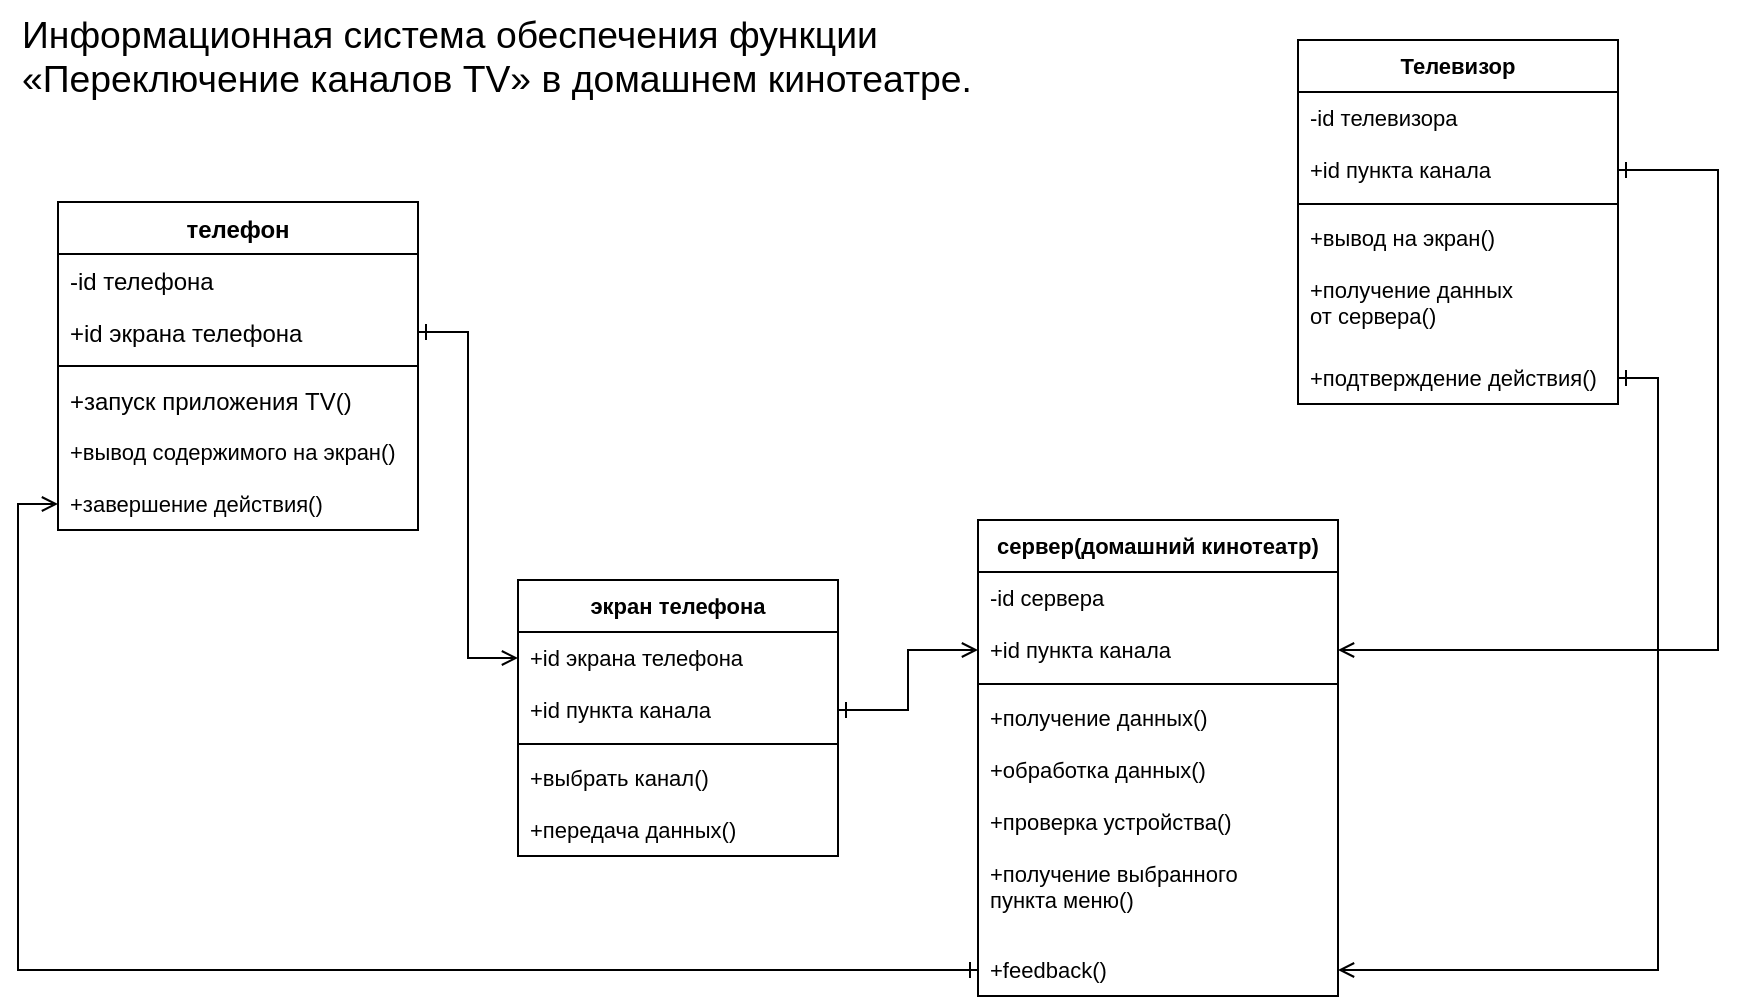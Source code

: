 <mxfile version="15.8.6" type="github">
  <diagram id="C5RBs43oDa-KdzZeNtuy" name="Page-1">
    <mxGraphModel dx="981" dy="526" grid="1" gridSize="10" guides="1" tooltips="1" connect="1" arrows="1" fold="1" page="1" pageScale="1" pageWidth="827" pageHeight="1169" math="0" shadow="0">
      <root>
        <mxCell id="WIyWlLk6GJQsqaUBKTNV-0" />
        <mxCell id="WIyWlLk6GJQsqaUBKTNV-1" parent="WIyWlLk6GJQsqaUBKTNV-0" />
        <mxCell id="ZtbPcbrUDrgKm9EXgq8O-3" value="телефон" style="swimlane;fontStyle=1;align=center;verticalAlign=top;childLayout=stackLayout;horizontal=1;startSize=26;horizontalStack=0;resizeParent=1;resizeParentMax=0;resizeLast=0;collapsible=1;marginBottom=0;glass=0;" vertex="1" parent="WIyWlLk6GJQsqaUBKTNV-1">
          <mxGeometry x="60" y="221" width="180" height="164" as="geometry" />
        </mxCell>
        <UserObject label="-id телефона" id="ZtbPcbrUDrgKm9EXgq8O-16">
          <mxCell style="text;strokeColor=none;fillColor=none;align=left;verticalAlign=top;spacingLeft=4;spacingRight=4;overflow=hidden;rotatable=0;points=[[0,0.5],[1,0.5]];portConstraint=eastwest;glass=0;" vertex="1" parent="ZtbPcbrUDrgKm9EXgq8O-3">
            <mxGeometry y="26" width="180" height="26" as="geometry" />
          </mxCell>
        </UserObject>
        <mxCell id="ZtbPcbrUDrgKm9EXgq8O-32" value="+id экрана телефона" style="text;strokeColor=none;fillColor=none;align=left;verticalAlign=top;spacingLeft=4;spacingRight=4;overflow=hidden;rotatable=0;points=[[0,0.5],[1,0.5]];portConstraint=eastwest;glass=0;" vertex="1" parent="ZtbPcbrUDrgKm9EXgq8O-3">
          <mxGeometry y="52" width="180" height="26" as="geometry" />
        </mxCell>
        <mxCell id="ZtbPcbrUDrgKm9EXgq8O-5" value="" style="line;strokeWidth=1;fillColor=none;align=left;verticalAlign=middle;spacingTop=-1;spacingLeft=3;spacingRight=3;rotatable=0;labelPosition=right;points=[];portConstraint=eastwest;glass=0;" vertex="1" parent="ZtbPcbrUDrgKm9EXgq8O-3">
          <mxGeometry y="78" width="180" height="8" as="geometry" />
        </mxCell>
        <mxCell id="ZtbPcbrUDrgKm9EXgq8O-6" value="+запуск приложения TV()" style="text;strokeColor=none;fillColor=none;align=left;verticalAlign=top;spacingLeft=4;spacingRight=4;overflow=hidden;rotatable=0;points=[[0,0.5],[1,0.5]];portConstraint=eastwest;glass=0;" vertex="1" parent="ZtbPcbrUDrgKm9EXgq8O-3">
          <mxGeometry y="86" width="180" height="26" as="geometry" />
        </mxCell>
        <mxCell id="ZtbPcbrUDrgKm9EXgq8O-52" value="+вывод содержимого на экран()" style="text;strokeColor=none;fillColor=none;align=left;verticalAlign=top;spacingLeft=4;spacingRight=4;overflow=hidden;rotatable=0;points=[[0,0.5],[1,0.5]];portConstraint=eastwest;glass=0;fontSize=11;" vertex="1" parent="ZtbPcbrUDrgKm9EXgq8O-3">
          <mxGeometry y="112" width="180" height="26" as="geometry" />
        </mxCell>
        <mxCell id="ZtbPcbrUDrgKm9EXgq8O-63" value="+завершение действия()" style="text;strokeColor=none;fillColor=none;align=left;verticalAlign=top;spacingLeft=4;spacingRight=4;overflow=hidden;rotatable=0;points=[[0,0.5],[1,0.5]];portConstraint=eastwest;glass=0;fontSize=11;" vertex="1" parent="ZtbPcbrUDrgKm9EXgq8O-3">
          <mxGeometry y="138" width="180" height="26" as="geometry" />
        </mxCell>
        <mxCell id="ZtbPcbrUDrgKm9EXgq8O-17" value="&lt;span style=&quot;font-size: 14pt ; font-family: &amp;#34;arial&amp;#34;&quot;&gt;Информационная система обеспечения функции «Переключение каналов TV» в домашнем кинотеатре.&lt;/span&gt;" style="text;whiteSpace=wrap;html=1;" vertex="1" parent="WIyWlLk6GJQsqaUBKTNV-1">
          <mxGeometry x="40" y="120" width="490" height="30" as="geometry" />
        </mxCell>
        <mxCell id="ZtbPcbrUDrgKm9EXgq8O-19" value="Телевизор" style="swimlane;fontStyle=1;align=center;verticalAlign=top;childLayout=stackLayout;horizontal=1;startSize=26;horizontalStack=0;resizeParent=1;resizeParentMax=0;resizeLast=0;collapsible=1;marginBottom=0;glass=0;fontSize=11;" vertex="1" parent="WIyWlLk6GJQsqaUBKTNV-1">
          <mxGeometry x="680" y="140" width="160" height="182" as="geometry" />
        </mxCell>
        <mxCell id="ZtbPcbrUDrgKm9EXgq8O-20" value="-id телевизора" style="text;strokeColor=none;fillColor=none;align=left;verticalAlign=top;spacingLeft=4;spacingRight=4;overflow=hidden;rotatable=0;points=[[0,0.5],[1,0.5]];portConstraint=eastwest;glass=0;fontSize=11;" vertex="1" parent="ZtbPcbrUDrgKm9EXgq8O-19">
          <mxGeometry y="26" width="160" height="26" as="geometry" />
        </mxCell>
        <mxCell id="ZtbPcbrUDrgKm9EXgq8O-56" value="+id пункта канала" style="text;strokeColor=none;fillColor=none;align=left;verticalAlign=top;spacingLeft=4;spacingRight=4;overflow=hidden;rotatable=0;points=[[0,0.5],[1,0.5]];portConstraint=eastwest;glass=0;fontSize=11;" vertex="1" parent="ZtbPcbrUDrgKm9EXgq8O-19">
          <mxGeometry y="52" width="160" height="26" as="geometry" />
        </mxCell>
        <mxCell id="ZtbPcbrUDrgKm9EXgq8O-21" value="" style="line;strokeWidth=1;fillColor=none;align=left;verticalAlign=middle;spacingTop=-1;spacingLeft=3;spacingRight=3;rotatable=0;labelPosition=right;points=[];portConstraint=eastwest;glass=0;fontSize=11;" vertex="1" parent="ZtbPcbrUDrgKm9EXgq8O-19">
          <mxGeometry y="78" width="160" height="8" as="geometry" />
        </mxCell>
        <mxCell id="ZtbPcbrUDrgKm9EXgq8O-22" value="+вывод на экран()" style="text;strokeColor=none;fillColor=none;align=left;verticalAlign=top;spacingLeft=4;spacingRight=4;overflow=hidden;rotatable=0;points=[[0,0.5],[1,0.5]];portConstraint=eastwest;glass=0;fontSize=11;" vertex="1" parent="ZtbPcbrUDrgKm9EXgq8O-19">
          <mxGeometry y="86" width="160" height="26" as="geometry" />
        </mxCell>
        <mxCell id="ZtbPcbrUDrgKm9EXgq8O-49" value="+получение данных&#xa;от сервера()" style="text;strokeColor=none;fillColor=none;align=left;verticalAlign=top;spacingLeft=4;spacingRight=4;overflow=hidden;rotatable=0;points=[[0,0.5],[1,0.5]];portConstraint=eastwest;glass=0;fontSize=11;" vertex="1" parent="ZtbPcbrUDrgKm9EXgq8O-19">
          <mxGeometry y="112" width="160" height="44" as="geometry" />
        </mxCell>
        <mxCell id="ZtbPcbrUDrgKm9EXgq8O-59" value="+подтверждение действия()" style="text;strokeColor=none;fillColor=none;align=left;verticalAlign=top;spacingLeft=4;spacingRight=4;overflow=hidden;rotatable=0;points=[[0,0.5],[1,0.5]];portConstraint=eastwest;glass=0;fontSize=11;" vertex="1" parent="ZtbPcbrUDrgKm9EXgq8O-19">
          <mxGeometry y="156" width="160" height="26" as="geometry" />
        </mxCell>
        <mxCell id="ZtbPcbrUDrgKm9EXgq8O-23" value="сервер(домашний кинотеатр)" style="swimlane;fontStyle=1;align=center;verticalAlign=top;childLayout=stackLayout;horizontal=1;startSize=26;horizontalStack=0;resizeParent=1;resizeParentMax=0;resizeLast=0;collapsible=1;marginBottom=0;glass=0;fontSize=11;" vertex="1" parent="WIyWlLk6GJQsqaUBKTNV-1">
          <mxGeometry x="520" y="380" width="180" height="238" as="geometry" />
        </mxCell>
        <mxCell id="ZtbPcbrUDrgKm9EXgq8O-24" value="-id сервера" style="text;strokeColor=none;fillColor=none;align=left;verticalAlign=top;spacingLeft=4;spacingRight=4;overflow=hidden;rotatable=0;points=[[0,0.5],[1,0.5]];portConstraint=eastwest;glass=0;fontSize=11;" vertex="1" parent="ZtbPcbrUDrgKm9EXgq8O-23">
          <mxGeometry y="26" width="180" height="26" as="geometry" />
        </mxCell>
        <mxCell id="ZtbPcbrUDrgKm9EXgq8O-50" value="+id пункта канала" style="text;strokeColor=none;fillColor=none;align=left;verticalAlign=top;spacingLeft=4;spacingRight=4;overflow=hidden;rotatable=0;points=[[0,0.5],[1,0.5]];portConstraint=eastwest;glass=0;fontSize=11;" vertex="1" parent="ZtbPcbrUDrgKm9EXgq8O-23">
          <mxGeometry y="52" width="180" height="26" as="geometry" />
        </mxCell>
        <mxCell id="ZtbPcbrUDrgKm9EXgq8O-25" value="" style="line;strokeWidth=1;fillColor=none;align=left;verticalAlign=middle;spacingTop=-1;spacingLeft=3;spacingRight=3;rotatable=0;labelPosition=right;points=[];portConstraint=eastwest;glass=0;fontSize=11;" vertex="1" parent="ZtbPcbrUDrgKm9EXgq8O-23">
          <mxGeometry y="78" width="180" height="8" as="geometry" />
        </mxCell>
        <mxCell id="ZtbPcbrUDrgKm9EXgq8O-58" value="+получение данных()" style="text;strokeColor=none;fillColor=none;align=left;verticalAlign=top;spacingLeft=4;spacingRight=4;overflow=hidden;rotatable=0;points=[[0,0.5],[1,0.5]];portConstraint=eastwest;glass=0;fontSize=11;" vertex="1" parent="ZtbPcbrUDrgKm9EXgq8O-23">
          <mxGeometry y="86" width="180" height="26" as="geometry" />
        </mxCell>
        <mxCell id="ZtbPcbrUDrgKm9EXgq8O-26" value="+обработка данных()" style="text;strokeColor=none;fillColor=none;align=left;verticalAlign=top;spacingLeft=4;spacingRight=4;overflow=hidden;rotatable=0;points=[[0,0.5],[1,0.5]];portConstraint=eastwest;glass=0;fontSize=11;" vertex="1" parent="ZtbPcbrUDrgKm9EXgq8O-23">
          <mxGeometry y="112" width="180" height="26" as="geometry" />
        </mxCell>
        <mxCell id="ZtbPcbrUDrgKm9EXgq8O-38" value="+проверка устройства()" style="text;strokeColor=none;fillColor=none;align=left;verticalAlign=top;spacingLeft=4;spacingRight=4;overflow=hidden;rotatable=0;points=[[0,0.5],[1,0.5]];portConstraint=eastwest;glass=0;fontSize=11;" vertex="1" parent="ZtbPcbrUDrgKm9EXgq8O-23">
          <mxGeometry y="138" width="180" height="26" as="geometry" />
        </mxCell>
        <mxCell id="ZtbPcbrUDrgKm9EXgq8O-48" value="+получение выбранного &#xa;пункта меню()" style="text;strokeColor=none;fillColor=none;align=left;verticalAlign=top;spacingLeft=4;spacingRight=4;overflow=hidden;rotatable=0;points=[[0,0.5],[1,0.5]];portConstraint=eastwest;glass=0;fontSize=11;" vertex="1" parent="ZtbPcbrUDrgKm9EXgq8O-23">
          <mxGeometry y="164" width="180" height="48" as="geometry" />
        </mxCell>
        <mxCell id="ZtbPcbrUDrgKm9EXgq8O-60" value="+feedback()" style="text;strokeColor=none;fillColor=none;align=left;verticalAlign=top;spacingLeft=4;spacingRight=4;overflow=hidden;rotatable=0;points=[[0,0.5],[1,0.5]];portConstraint=eastwest;glass=0;fontSize=11;" vertex="1" parent="ZtbPcbrUDrgKm9EXgq8O-23">
          <mxGeometry y="212" width="180" height="26" as="geometry" />
        </mxCell>
        <object label="экран телефона" id="ZtbPcbrUDrgKm9EXgq8O-27">
          <mxCell style="swimlane;fontStyle=1;align=center;verticalAlign=top;childLayout=stackLayout;horizontal=1;startSize=26;horizontalStack=0;resizeParent=1;resizeParentMax=0;resizeLast=0;collapsible=1;marginBottom=0;glass=0;fontSize=11;" vertex="1" parent="WIyWlLk6GJQsqaUBKTNV-1">
            <mxGeometry x="290" y="410" width="160" height="138" as="geometry" />
          </mxCell>
        </object>
        <mxCell id="ZtbPcbrUDrgKm9EXgq8O-28" value="+id экрана телефона" style="text;strokeColor=none;fillColor=none;align=left;verticalAlign=top;spacingLeft=4;spacingRight=4;overflow=hidden;rotatable=0;points=[[0,0.5],[1,0.5]];portConstraint=eastwest;glass=0;fontSize=11;" vertex="1" parent="ZtbPcbrUDrgKm9EXgq8O-27">
          <mxGeometry y="26" width="160" height="26" as="geometry" />
        </mxCell>
        <mxCell id="ZtbPcbrUDrgKm9EXgq8O-39" value="+id пункта канала" style="text;strokeColor=none;fillColor=none;align=left;verticalAlign=top;spacingLeft=4;spacingRight=4;overflow=hidden;rotatable=0;points=[[0,0.5],[1,0.5]];portConstraint=eastwest;glass=0;fontSize=11;" vertex="1" parent="ZtbPcbrUDrgKm9EXgq8O-27">
          <mxGeometry y="52" width="160" height="26" as="geometry" />
        </mxCell>
        <mxCell id="ZtbPcbrUDrgKm9EXgq8O-29" value="" style="line;strokeWidth=1;fillColor=none;align=left;verticalAlign=middle;spacingTop=-1;spacingLeft=3;spacingRight=3;rotatable=0;labelPosition=right;points=[];portConstraint=eastwest;glass=0;fontSize=11;" vertex="1" parent="ZtbPcbrUDrgKm9EXgq8O-27">
          <mxGeometry y="78" width="160" height="8" as="geometry" />
        </mxCell>
        <mxCell id="ZtbPcbrUDrgKm9EXgq8O-30" value="+выбрать канал()" style="text;strokeColor=none;fillColor=none;align=left;verticalAlign=top;spacingLeft=4;spacingRight=4;overflow=hidden;rotatable=0;points=[[0,0.5],[1,0.5]];portConstraint=eastwest;glass=0;fontSize=11;" vertex="1" parent="ZtbPcbrUDrgKm9EXgq8O-27">
          <mxGeometry y="86" width="160" height="26" as="geometry" />
        </mxCell>
        <mxCell id="ZtbPcbrUDrgKm9EXgq8O-36" value="+передача данных()" style="text;strokeColor=none;fillColor=none;align=left;verticalAlign=top;spacingLeft=4;spacingRight=4;overflow=hidden;rotatable=0;points=[[0,0.5],[1,0.5]];portConstraint=eastwest;glass=0;fontSize=11;" vertex="1" parent="ZtbPcbrUDrgKm9EXgq8O-27">
          <mxGeometry y="112" width="160" height="26" as="geometry" />
        </mxCell>
        <mxCell id="ZtbPcbrUDrgKm9EXgq8O-53" style="edgeStyle=orthogonalEdgeStyle;rounded=0;orthogonalLoop=1;jettySize=auto;html=1;exitX=1;exitY=0.5;exitDx=0;exitDy=0;entryX=0;entryY=0.5;entryDx=0;entryDy=0;fontSize=11;startArrow=ERone;startFill=0;endArrow=open;endFill=0;" edge="1" parent="WIyWlLk6GJQsqaUBKTNV-1" source="ZtbPcbrUDrgKm9EXgq8O-32" target="ZtbPcbrUDrgKm9EXgq8O-28">
          <mxGeometry relative="1" as="geometry" />
        </mxCell>
        <mxCell id="ZtbPcbrUDrgKm9EXgq8O-54" style="edgeStyle=orthogonalEdgeStyle;rounded=0;orthogonalLoop=1;jettySize=auto;html=1;exitX=1;exitY=0.5;exitDx=0;exitDy=0;fontSize=11;startArrow=ERone;startFill=0;endArrow=open;endFill=0;" edge="1" parent="WIyWlLk6GJQsqaUBKTNV-1" source="ZtbPcbrUDrgKm9EXgq8O-39" target="ZtbPcbrUDrgKm9EXgq8O-50">
          <mxGeometry relative="1" as="geometry" />
        </mxCell>
        <mxCell id="ZtbPcbrUDrgKm9EXgq8O-62" style="edgeStyle=orthogonalEdgeStyle;rounded=0;orthogonalLoop=1;jettySize=auto;html=1;exitX=1;exitY=0.5;exitDx=0;exitDy=0;entryX=1;entryY=0.5;entryDx=0;entryDy=0;fontSize=11;startArrow=ERone;startFill=0;endArrow=open;endFill=0;" edge="1" parent="WIyWlLk6GJQsqaUBKTNV-1" source="ZtbPcbrUDrgKm9EXgq8O-59" target="ZtbPcbrUDrgKm9EXgq8O-60">
          <mxGeometry relative="1" as="geometry">
            <Array as="points">
              <mxPoint x="860" y="309" />
              <mxPoint x="860" y="605" />
            </Array>
          </mxGeometry>
        </mxCell>
        <mxCell id="ZtbPcbrUDrgKm9EXgq8O-64" style="edgeStyle=orthogonalEdgeStyle;rounded=0;orthogonalLoop=1;jettySize=auto;html=1;exitX=0;exitY=0.5;exitDx=0;exitDy=0;entryX=0;entryY=0.5;entryDx=0;entryDy=0;fontSize=11;startArrow=ERone;startFill=0;endArrow=open;endFill=0;" edge="1" parent="WIyWlLk6GJQsqaUBKTNV-1" source="ZtbPcbrUDrgKm9EXgq8O-60" target="ZtbPcbrUDrgKm9EXgq8O-63">
          <mxGeometry relative="1" as="geometry" />
        </mxCell>
        <mxCell id="ZtbPcbrUDrgKm9EXgq8O-65" style="edgeStyle=orthogonalEdgeStyle;rounded=0;orthogonalLoop=1;jettySize=auto;html=1;exitX=1;exitY=0.5;exitDx=0;exitDy=0;entryX=1;entryY=0.5;entryDx=0;entryDy=0;fontSize=11;startArrow=ERone;startFill=0;endArrow=open;endFill=0;" edge="1" parent="WIyWlLk6GJQsqaUBKTNV-1" source="ZtbPcbrUDrgKm9EXgq8O-56" target="ZtbPcbrUDrgKm9EXgq8O-50">
          <mxGeometry relative="1" as="geometry">
            <Array as="points">
              <mxPoint x="890" y="205" />
              <mxPoint x="890" y="445" />
            </Array>
          </mxGeometry>
        </mxCell>
      </root>
    </mxGraphModel>
  </diagram>
</mxfile>
